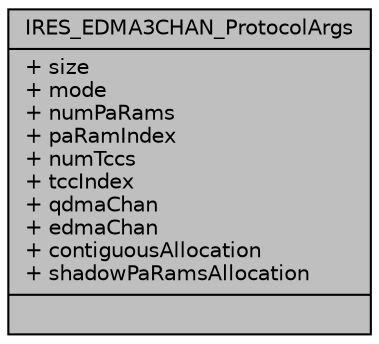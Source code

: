 digraph "IRES_EDMA3CHAN_ProtocolArgs"
{
  edge [fontname="Helvetica",fontsize="10",labelfontname="Helvetica",labelfontsize="10"];
  node [fontname="Helvetica",fontsize="10",shape=record];
  Node1 [label="{IRES_EDMA3CHAN_ProtocolArgs\n|+ size\l+ mode\l+ numPaRams\l+ paRamIndex\l+ numTccs\l+ tccIndex\l+ qdmaChan\l+ edmaChan\l+ contiguousAllocation\l+ shadowPaRamsAllocation\l|}",height=0.2,width=0.4,color="black", fillcolor="grey75", style="filled", fontcolor="black"];
}
